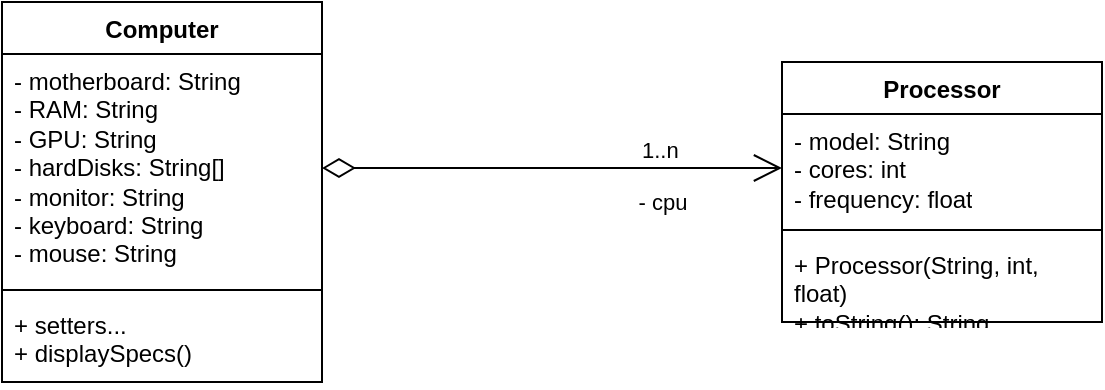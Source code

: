 <mxfile version="22.1.5" type="device">
  <diagram name="Strona-1" id="9HlEu6vSL3IRb-J0xnfi">
    <mxGraphModel dx="1050" dy="530" grid="1" gridSize="10" guides="1" tooltips="1" connect="1" arrows="1" fold="1" page="1" pageScale="1" pageWidth="827" pageHeight="1169" math="0" shadow="0">
      <root>
        <mxCell id="0" />
        <mxCell id="1" parent="0" />
        <mxCell id="43uoRQsqSuRM0d6arGg_-1" value="Processor" style="swimlane;fontStyle=1;align=center;verticalAlign=top;childLayout=stackLayout;horizontal=1;startSize=26;horizontalStack=0;resizeParent=1;resizeParentMax=0;resizeLast=0;collapsible=1;marginBottom=0;whiteSpace=wrap;html=1;" vertex="1" parent="1">
          <mxGeometry x="520" y="170" width="160" height="130" as="geometry" />
        </mxCell>
        <mxCell id="43uoRQsqSuRM0d6arGg_-2" value="&lt;div&gt;- model: String&lt;br&gt;&lt;/div&gt;&lt;div&gt;- cores: int&lt;/div&gt;&lt;div&gt;- frequency: float&lt;br&gt;&lt;/div&gt;" style="text;strokeColor=none;fillColor=none;align=left;verticalAlign=top;spacingLeft=4;spacingRight=4;overflow=hidden;rotatable=0;points=[[0,0.5],[1,0.5]];portConstraint=eastwest;whiteSpace=wrap;html=1;" vertex="1" parent="43uoRQsqSuRM0d6arGg_-1">
          <mxGeometry y="26" width="160" height="54" as="geometry" />
        </mxCell>
        <mxCell id="43uoRQsqSuRM0d6arGg_-3" value="" style="line;strokeWidth=1;fillColor=none;align=left;verticalAlign=middle;spacingTop=-1;spacingLeft=3;spacingRight=3;rotatable=0;labelPosition=right;points=[];portConstraint=eastwest;strokeColor=inherit;" vertex="1" parent="43uoRQsqSuRM0d6arGg_-1">
          <mxGeometry y="80" width="160" height="8" as="geometry" />
        </mxCell>
        <mxCell id="43uoRQsqSuRM0d6arGg_-4" value="&lt;div&gt;+ Processor(String, int, float)&lt;br&gt;&lt;/div&gt;&lt;div&gt;+ toString(): String&lt;/div&gt;" style="text;strokeColor=none;fillColor=none;align=left;verticalAlign=top;spacingLeft=4;spacingRight=4;overflow=hidden;rotatable=0;points=[[0,0.5],[1,0.5]];portConstraint=eastwest;whiteSpace=wrap;html=1;" vertex="1" parent="43uoRQsqSuRM0d6arGg_-1">
          <mxGeometry y="88" width="160" height="42" as="geometry" />
        </mxCell>
        <mxCell id="43uoRQsqSuRM0d6arGg_-5" value="Computer" style="swimlane;fontStyle=1;align=center;verticalAlign=top;childLayout=stackLayout;horizontal=1;startSize=26;horizontalStack=0;resizeParent=1;resizeParentMax=0;resizeLast=0;collapsible=1;marginBottom=0;whiteSpace=wrap;html=1;" vertex="1" parent="1">
          <mxGeometry x="130" y="140" width="160" height="190" as="geometry" />
        </mxCell>
        <mxCell id="43uoRQsqSuRM0d6arGg_-6" value="&lt;div&gt;- motherboard: String&lt;br&gt;&lt;/div&gt;&lt;div&gt;- RAM: String&lt;br&gt;&lt;/div&gt;&lt;div&gt;- GPU: String&lt;br&gt;&lt;/div&gt;&lt;div&gt;- hardDisks: String[]&lt;br&gt;&lt;/div&gt;&lt;div&gt;- monitor: String&lt;br&gt;&lt;/div&gt;&lt;div&gt;- keyboard: String&lt;br&gt;&lt;/div&gt;&lt;div&gt;- mouse: String&lt;br&gt;&lt;/div&gt;" style="text;strokeColor=none;fillColor=none;align=left;verticalAlign=top;spacingLeft=4;spacingRight=4;overflow=hidden;rotatable=0;points=[[0,0.5],[1,0.5]];portConstraint=eastwest;whiteSpace=wrap;html=1;" vertex="1" parent="43uoRQsqSuRM0d6arGg_-5">
          <mxGeometry y="26" width="160" height="114" as="geometry" />
        </mxCell>
        <mxCell id="43uoRQsqSuRM0d6arGg_-7" value="" style="line;strokeWidth=1;fillColor=none;align=left;verticalAlign=middle;spacingTop=-1;spacingLeft=3;spacingRight=3;rotatable=0;labelPosition=right;points=[];portConstraint=eastwest;strokeColor=inherit;" vertex="1" parent="43uoRQsqSuRM0d6arGg_-5">
          <mxGeometry y="140" width="160" height="8" as="geometry" />
        </mxCell>
        <mxCell id="43uoRQsqSuRM0d6arGg_-8" value="&lt;div&gt;+ setters...&lt;br&gt;&lt;/div&gt;&lt;div&gt;+ displaySpecs()&lt;br&gt;&lt;/div&gt;" style="text;strokeColor=none;fillColor=none;align=left;verticalAlign=top;spacingLeft=4;spacingRight=4;overflow=hidden;rotatable=0;points=[[0,0.5],[1,0.5]];portConstraint=eastwest;whiteSpace=wrap;html=1;" vertex="1" parent="43uoRQsqSuRM0d6arGg_-5">
          <mxGeometry y="148" width="160" height="42" as="geometry" />
        </mxCell>
        <mxCell id="43uoRQsqSuRM0d6arGg_-17" value="1..n" style="endArrow=open;html=1;endSize=12;startArrow=diamondThin;startSize=14;startFill=0;edgeStyle=orthogonalEdgeStyle;align=left;verticalAlign=bottom;rounded=0;" edge="1" parent="1" source="43uoRQsqSuRM0d6arGg_-6" target="43uoRQsqSuRM0d6arGg_-2">
          <mxGeometry x="0.375" relative="1" as="geometry">
            <mxPoint x="330" y="110" as="sourcePoint" />
            <mxPoint x="490" y="110" as="targetPoint" />
            <mxPoint as="offset" />
          </mxGeometry>
        </mxCell>
        <mxCell id="43uoRQsqSuRM0d6arGg_-18" value="- cpu" style="edgeLabel;html=1;align=center;verticalAlign=middle;resizable=0;points=[];" vertex="1" connectable="0" parent="43uoRQsqSuRM0d6arGg_-17">
          <mxGeometry x="0.096" y="3" relative="1" as="geometry">
            <mxPoint x="44" y="20" as="offset" />
          </mxGeometry>
        </mxCell>
      </root>
    </mxGraphModel>
  </diagram>
</mxfile>
